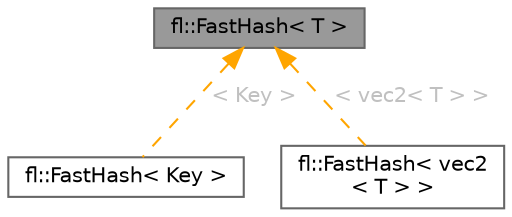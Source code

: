 digraph "fl::FastHash&lt; T &gt;"
{
 // INTERACTIVE_SVG=YES
 // LATEX_PDF_SIZE
  bgcolor="transparent";
  edge [fontname=Helvetica,fontsize=10,labelfontname=Helvetica,labelfontsize=10];
  node [fontname=Helvetica,fontsize=10,shape=box,height=0.2,width=0.4];
  Node1 [id="Node000001",label="fl::FastHash\< T \>",height=0.2,width=0.4,color="gray40", fillcolor="grey60", style="filled", fontcolor="black",tooltip=" "];
  Node1 -> Node2 [id="edge1_Node000001_Node000002",dir="back",color="orange",style="dashed",tooltip=" ",label=" \< Key \>",fontcolor="grey" ];
  Node2 [id="Node000002",label="fl::FastHash\< Key \>",height=0.2,width=0.4,color="gray40", fillcolor="white", style="filled",URL="$d8/d95/structfl_1_1_fast_hash.html",tooltip=" "];
  Node1 -> Node3 [id="edge2_Node000001_Node000003",dir="back",color="orange",style="dashed",tooltip=" ",label=" \< vec2\< T \> \>",fontcolor="grey" ];
  Node3 [id="Node000003",label="fl::FastHash\< vec2\l\< T \> \>",height=0.2,width=0.4,color="gray40", fillcolor="white", style="filled",URL="$db/d9b/structfl_1_1_fast_hash_3_01vec2_3_01_t_01_4_01_4.html",tooltip=" "];
}
